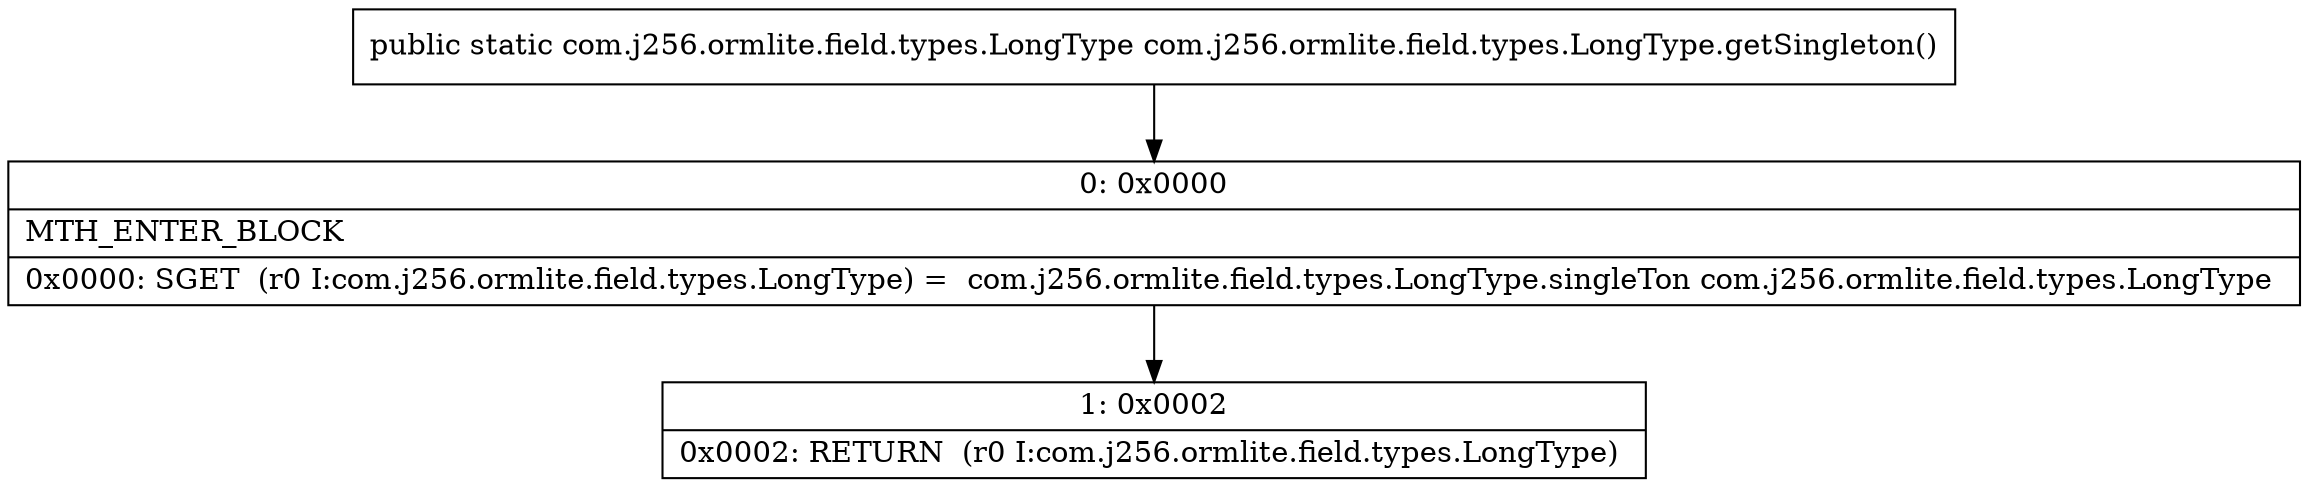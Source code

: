 digraph "CFG forcom.j256.ormlite.field.types.LongType.getSingleton()Lcom\/j256\/ormlite\/field\/types\/LongType;" {
Node_0 [shape=record,label="{0\:\ 0x0000|MTH_ENTER_BLOCK\l|0x0000: SGET  (r0 I:com.j256.ormlite.field.types.LongType) =  com.j256.ormlite.field.types.LongType.singleTon com.j256.ormlite.field.types.LongType \l}"];
Node_1 [shape=record,label="{1\:\ 0x0002|0x0002: RETURN  (r0 I:com.j256.ormlite.field.types.LongType) \l}"];
MethodNode[shape=record,label="{public static com.j256.ormlite.field.types.LongType com.j256.ormlite.field.types.LongType.getSingleton() }"];
MethodNode -> Node_0;
Node_0 -> Node_1;
}

